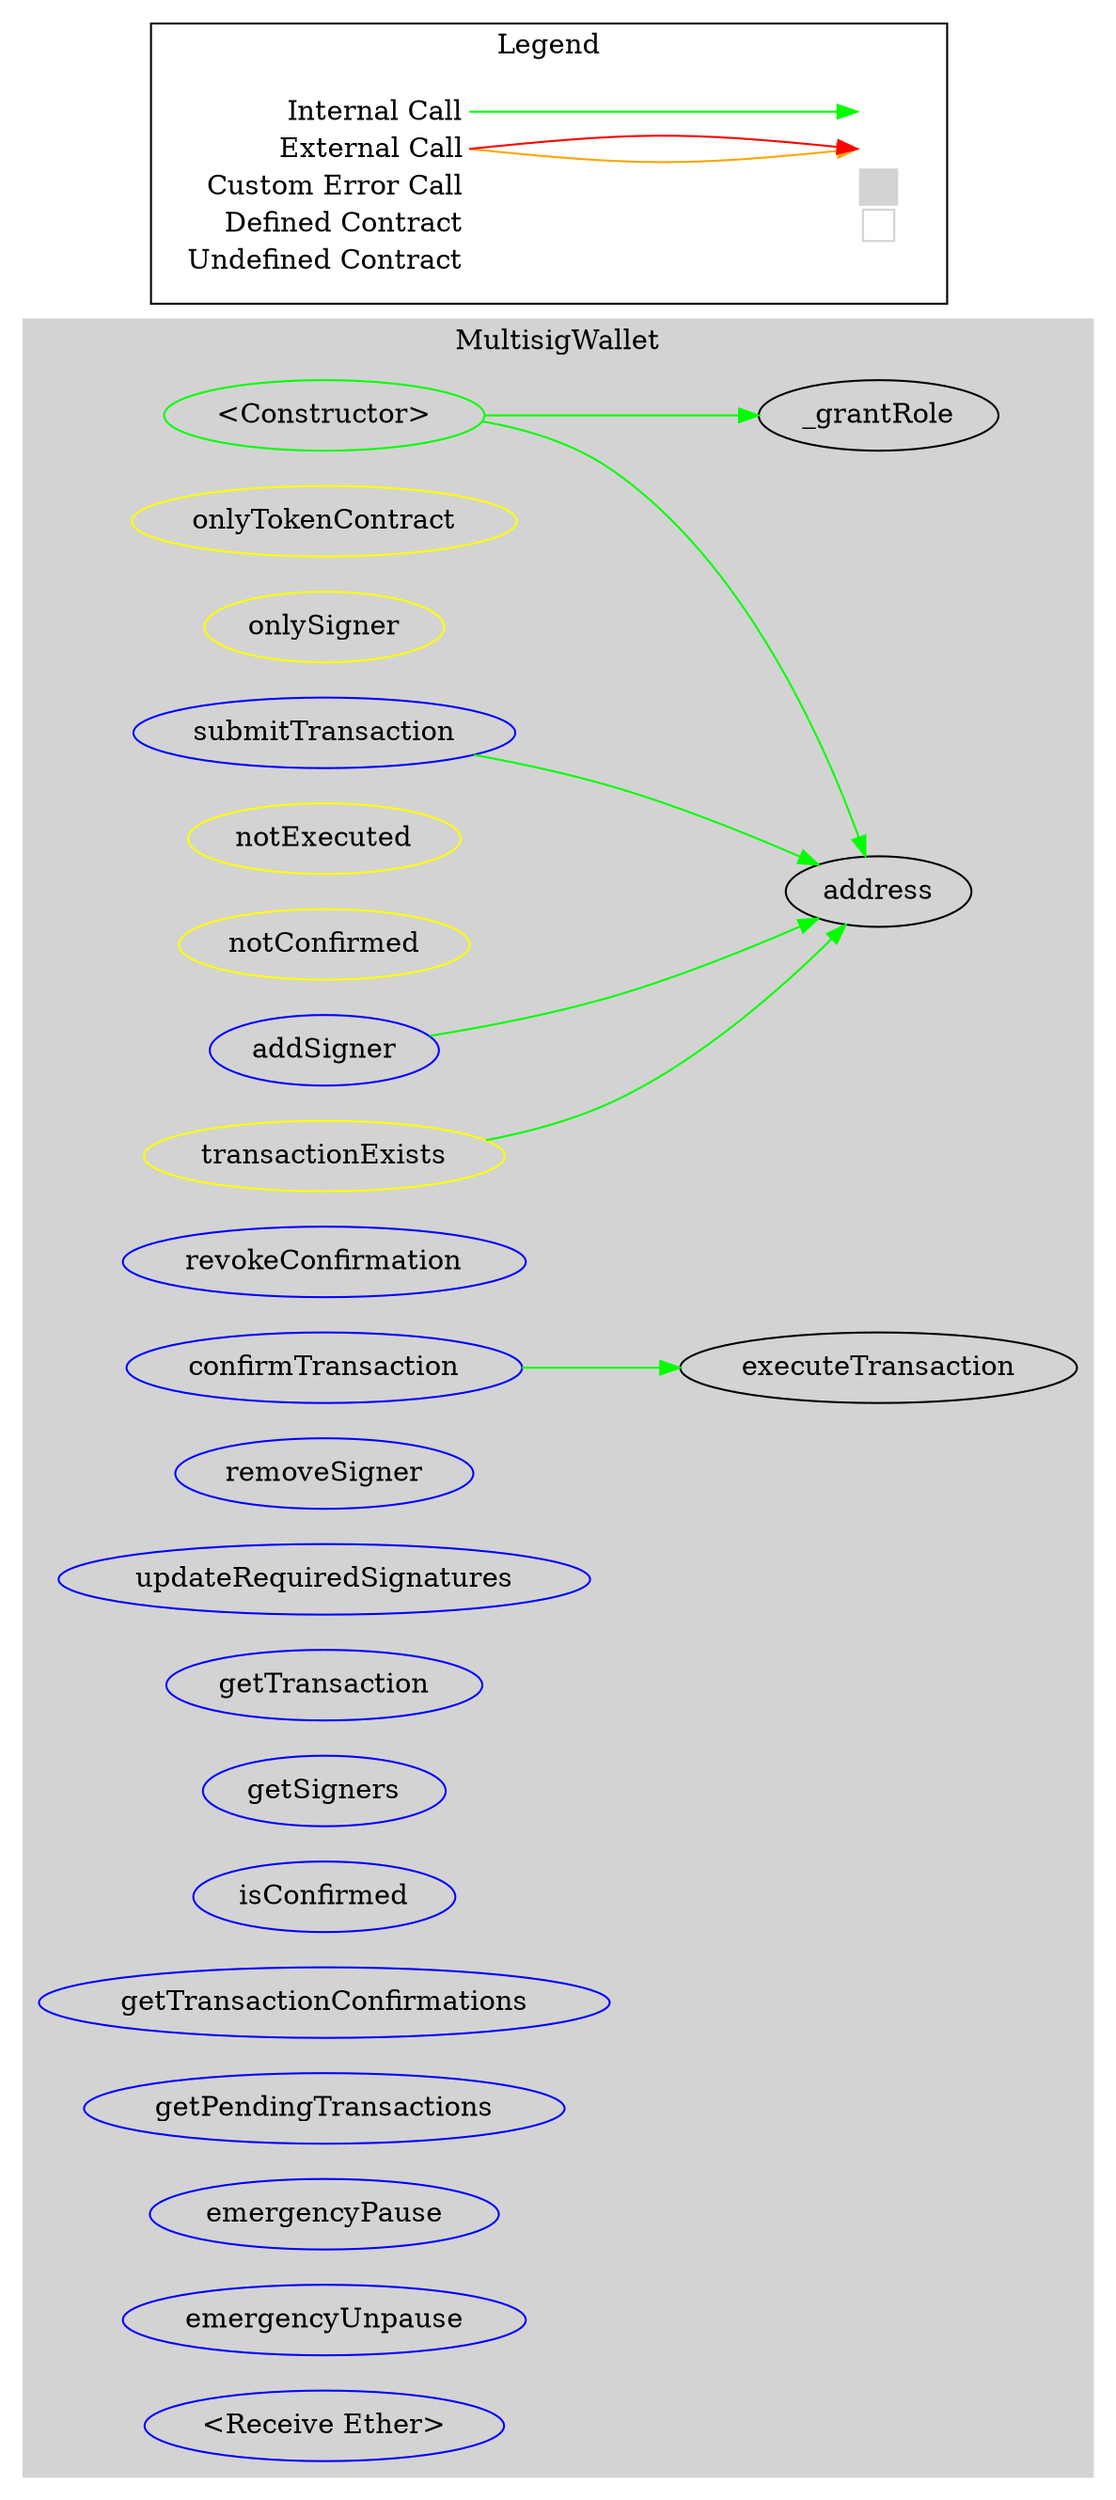 digraph G {
  graph [ ratio = "auto", page = "100", compound =true ];
subgraph "clusterMultisigWallet" {
  graph [ label = "MultisigWallet", color = "lightgray", style = "filled", bgcolor = "lightgray" ];
  "MultisigWallet.<Constructor>" [ label = "<Constructor>", color = "green" ];
  "MultisigWallet.onlyTokenContract" [ label = "onlyTokenContract", color = "yellow" ];
  "MultisigWallet.onlySigner" [ label = "onlySigner", color = "yellow" ];
  "MultisigWallet.transactionExists" [ label = "transactionExists", color = "yellow" ];
  "MultisigWallet.notExecuted" [ label = "notExecuted", color = "yellow" ];
  "MultisigWallet.notConfirmed" [ label = "notConfirmed", color = "yellow" ];
  "MultisigWallet.submitTransaction" [ label = "submitTransaction", color = "blue" ];
  "MultisigWallet.confirmTransaction" [ label = "confirmTransaction", color = "blue" ];
  "MultisigWallet.revokeConfirmation" [ label = "revokeConfirmation", color = "blue" ];
  "MultisigWallet.executeTransaction" [ label = "executeTransaction" ];
  "MultisigWallet.addSigner" [ label = "addSigner", color = "blue" ];
  "MultisigWallet.removeSigner" [ label = "removeSigner", color = "blue" ];
  "MultisigWallet.updateRequiredSignatures" [ label = "updateRequiredSignatures", color = "blue" ];
  "MultisigWallet.getTransaction" [ label = "getTransaction", color = "blue" ];
  "MultisigWallet.getSigners" [ label = "getSigners", color = "blue" ];
  "MultisigWallet.isConfirmed" [ label = "isConfirmed", color = "blue" ];
  "MultisigWallet.getTransactionConfirmations" [ label = "getTransactionConfirmations", color = "blue" ];
  "MultisigWallet.getPendingTransactions" [ label = "getPendingTransactions", color = "blue" ];
  "MultisigWallet.emergencyPause" [ label = "emergencyPause", color = "blue" ];
  "MultisigWallet.emergencyUnpause" [ label = "emergencyUnpause", color = "blue" ];
  "MultisigWallet.<Receive Ether>" [ label = "<Receive Ether>", color = "blue" ];
  "MultisigWallet.address" [ label = "address" ];
  "MultisigWallet._grantRole" [ label = "_grantRole" ];
}

  "MultisigWallet.<Constructor>";
  "MultisigWallet.address";
  "MultisigWallet._grantRole";
  "MultisigWallet.transactionExists";
  "MultisigWallet.submitTransaction";
  "MultisigWallet.confirmTransaction";
  "MultisigWallet.executeTransaction";
  "MultisigWallet.addSigner";
  "MultisigWallet.<Constructor>" -> "MultisigWallet.address" [ color = "green" ];
  "MultisigWallet.<Constructor>" -> "MultisigWallet._grantRole" [ color = "green" ];
  "MultisigWallet.transactionExists" -> "MultisigWallet.address" [ color = "green" ];
  "MultisigWallet.submitTransaction" -> "MultisigWallet.address" [ color = "green" ];
  "MultisigWallet.confirmTransaction" -> "MultisigWallet.executeTransaction" [ color = "green" ];
  "MultisigWallet.addSigner" -> "MultisigWallet.address" [ color = "green" ];


rankdir=LR
node [shape=plaintext]
subgraph cluster_01 { 
label = "Legend";
key [label=<<table border="0" cellpadding="2" cellspacing="0" cellborder="0">
  <tr><td align="right" port="i1">Internal Call</td></tr>
  <tr><td align="right" port="i2">External Call</td></tr>
  <tr><td align="right" port="i2">Custom Error Call</td></tr>
  <tr><td align="right" port="i3">Defined Contract</td></tr>
  <tr><td align="right" port="i4">Undefined Contract</td></tr>
  </table>>]
key2 [label=<<table border="0" cellpadding="2" cellspacing="0" cellborder="0">
  <tr><td port="i1">&nbsp;&nbsp;&nbsp;</td></tr>
  <tr><td port="i2">&nbsp;&nbsp;&nbsp;</td></tr>
  <tr><td port="i3" bgcolor="lightgray">&nbsp;&nbsp;&nbsp;</td></tr>
  <tr><td port="i4">
    <table border="1" cellborder="0" cellspacing="0" cellpadding="7" color="lightgray">
      <tr>
       <td></td>
      </tr>
     </table>
  </td></tr>
  </table>>]
key:i1:e -> key2:i1:w [color="green"]
key:i2:e -> key2:i2:w [color="orange"]
key:i2:e -> key2:i2:w [color="red"]
}
}

